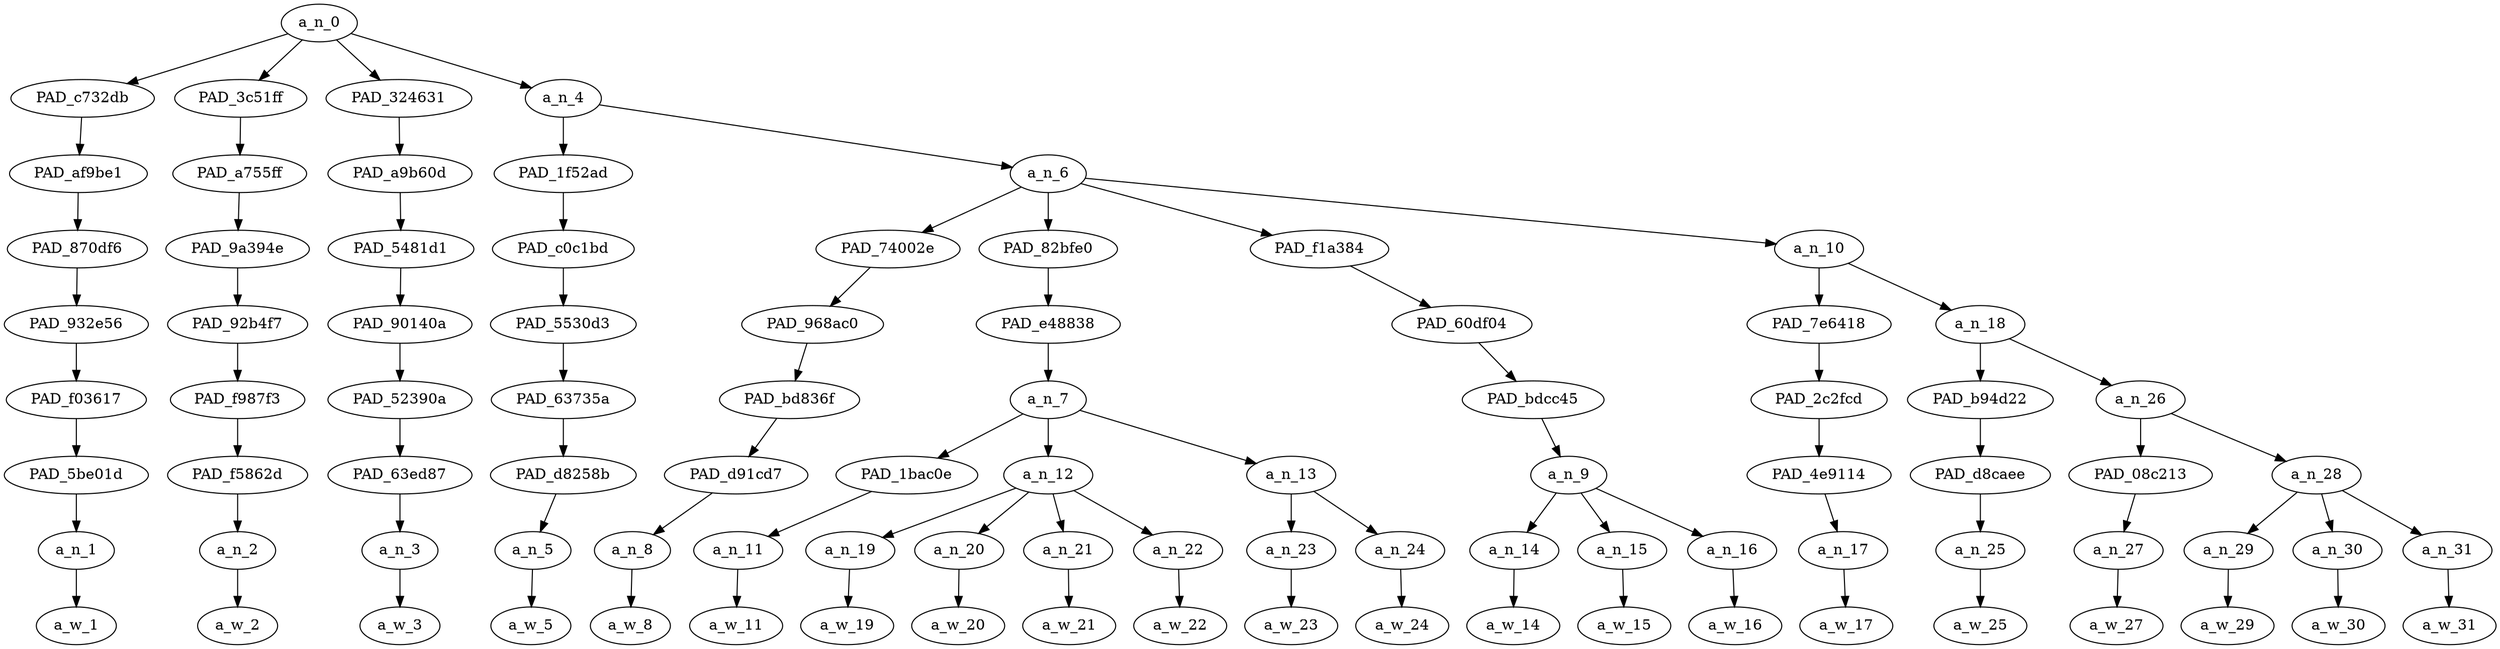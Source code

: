 strict digraph "" {
	a_n_0	[div_dir=1,
		index=0,
		level=8,
		pos="2.583333333333333,8!",
		text_span="[0, 1, 2, 3, 4, 5, 6, 7, 8, 9, 10, 11, 12, 13, 14, 15, 16, 17, 18, 19, 20]",
		value=1.00000002];
	PAD_c732db	[div_dir=-1,
		index=0,
		level=7,
		pos="0.0,7!",
		text_span="[0]",
		value=0.03582437];
	a_n_0 -> PAD_c732db;
	PAD_3c51ff	[div_dir=1,
		index=1,
		level=7,
		pos="1.0,7!",
		text_span="[1]",
		value=0.03302552];
	a_n_0 -> PAD_3c51ff;
	PAD_324631	[div_dir=1,
		index=2,
		level=7,
		pos="2.0,7!",
		text_span="[2]",
		value=0.02974717];
	a_n_0 -> PAD_324631;
	a_n_4	[div_dir=1,
		index=3,
		level=7,
		pos="7.333333333333333,7!",
		text_span="[3, 4, 5, 6, 7, 8, 9, 10, 11, 12, 13, 14, 15, 16, 17, 18, 19, 20]",
		value=0.90129013];
	a_n_0 -> a_n_4;
	PAD_af9be1	[div_dir=-1,
		index=0,
		level=6,
		pos="0.0,6!",
		text_span="[0]",
		value=0.03582437];
	PAD_c732db -> PAD_af9be1;
	PAD_870df6	[div_dir=-1,
		index=0,
		level=5,
		pos="0.0,5!",
		text_span="[0]",
		value=0.03582437];
	PAD_af9be1 -> PAD_870df6;
	PAD_932e56	[div_dir=-1,
		index=0,
		level=4,
		pos="0.0,4!",
		text_span="[0]",
		value=0.03582437];
	PAD_870df6 -> PAD_932e56;
	PAD_f03617	[div_dir=-1,
		index=0,
		level=3,
		pos="0.0,3!",
		text_span="[0]",
		value=0.03582437];
	PAD_932e56 -> PAD_f03617;
	PAD_5be01d	[div_dir=-1,
		index=0,
		level=2,
		pos="0.0,2!",
		text_span="[0]",
		value=0.03582437];
	PAD_f03617 -> PAD_5be01d;
	a_n_1	[div_dir=-1,
		index=0,
		level=1,
		pos="0.0,1!",
		text_span="[0]",
		value=0.03582437];
	PAD_5be01d -> a_n_1;
	a_w_1	[div_dir=0,
		index=0,
		level=0,
		pos="0,0!",
		text_span="[0]",
		value=also];
	a_n_1 -> a_w_1;
	PAD_a755ff	[div_dir=1,
		index=1,
		level=6,
		pos="1.0,6!",
		text_span="[1]",
		value=0.03302552];
	PAD_3c51ff -> PAD_a755ff;
	PAD_9a394e	[div_dir=1,
		index=1,
		level=5,
		pos="1.0,5!",
		text_span="[1]",
		value=0.03302552];
	PAD_a755ff -> PAD_9a394e;
	PAD_92b4f7	[div_dir=1,
		index=1,
		level=4,
		pos="1.0,4!",
		text_span="[1]",
		value=0.03302552];
	PAD_9a394e -> PAD_92b4f7;
	PAD_f987f3	[div_dir=1,
		index=1,
		level=3,
		pos="1.0,3!",
		text_span="[1]",
		value=0.03302552];
	PAD_92b4f7 -> PAD_f987f3;
	PAD_f5862d	[div_dir=1,
		index=1,
		level=2,
		pos="1.0,2!",
		text_span="[1]",
		value=0.03302552];
	PAD_f987f3 -> PAD_f5862d;
	a_n_2	[div_dir=1,
		index=1,
		level=1,
		pos="1.0,1!",
		text_span="[1]",
		value=0.03302552];
	PAD_f5862d -> a_n_2;
	a_w_2	[div_dir=0,
		index=1,
		level=0,
		pos="1,0!",
		text_span="[1]",
		value=yes];
	a_n_2 -> a_w_2;
	PAD_a9b60d	[div_dir=1,
		index=2,
		level=6,
		pos="2.0,6!",
		text_span="[2]",
		value=0.02974717];
	PAD_324631 -> PAD_a9b60d;
	PAD_5481d1	[div_dir=1,
		index=2,
		level=5,
		pos="2.0,5!",
		text_span="[2]",
		value=0.02974717];
	PAD_a9b60d -> PAD_5481d1;
	PAD_90140a	[div_dir=1,
		index=2,
		level=4,
		pos="2.0,4!",
		text_span="[2]",
		value=0.02974717];
	PAD_5481d1 -> PAD_90140a;
	PAD_52390a	[div_dir=1,
		index=2,
		level=3,
		pos="2.0,3!",
		text_span="[2]",
		value=0.02974717];
	PAD_90140a -> PAD_52390a;
	PAD_63ed87	[div_dir=1,
		index=2,
		level=2,
		pos="2.0,2!",
		text_span="[2]",
		value=0.02974717];
	PAD_52390a -> PAD_63ed87;
	a_n_3	[div_dir=1,
		index=2,
		level=1,
		pos="2.0,1!",
		text_span="[2]",
		value=0.02974717];
	PAD_63ed87 -> a_n_3;
	a_w_3	[div_dir=0,
		index=2,
		level=0,
		pos="2,0!",
		text_span="[2]",
		value=i];
	a_n_3 -> a_w_3;
	PAD_1f52ad	[div_dir=1,
		index=3,
		level=6,
		pos="3.0,6!",
		text_span="[3]",
		value=0.02826584];
	a_n_4 -> PAD_1f52ad;
	a_n_6	[div_dir=1,
		index=4,
		level=6,
		pos="11.666666666666666,6!",
		text_span="[4, 5, 6, 7, 8, 9, 10, 11, 12, 13, 14, 15, 16, 17, 18, 19, 20]",
		value=0.87293293];
	a_n_4 -> a_n_6;
	PAD_c0c1bd	[div_dir=1,
		index=3,
		level=5,
		pos="3.0,5!",
		text_span="[3]",
		value=0.02826584];
	PAD_1f52ad -> PAD_c0c1bd;
	PAD_5530d3	[div_dir=1,
		index=3,
		level=4,
		pos="3.0,4!",
		text_span="[3]",
		value=0.02826584];
	PAD_c0c1bd -> PAD_5530d3;
	PAD_63735a	[div_dir=1,
		index=3,
		level=3,
		pos="3.0,3!",
		text_span="[3]",
		value=0.02826584];
	PAD_5530d3 -> PAD_63735a;
	PAD_d8258b	[div_dir=1,
		index=3,
		level=2,
		pos="3.0,2!",
		text_span="[3]",
		value=0.02826584];
	PAD_63735a -> PAD_d8258b;
	a_n_5	[div_dir=1,
		index=3,
		level=1,
		pos="3.0,1!",
		text_span="[3]",
		value=0.02826584];
	PAD_d8258b -> a_n_5;
	a_w_5	[div_dir=0,
		index=3,
		level=0,
		pos="3,0!",
		text_span="[3]",
		value=did];
	a_n_5 -> a_w_5;
	PAD_74002e	[div_dir=1,
		index=5,
		level=5,
		pos="11.0,5!",
		text_span="[11]",
		value=0.02654224];
	a_n_6 -> PAD_74002e;
	PAD_82bfe0	[div_dir=1,
		index=4,
		level=5,
		pos="6.666666666666667,5!",
		text_span="[4, 5, 6, 7, 8, 9, 10]",
		value=0.49324323];
	a_n_6 -> PAD_82bfe0;
	PAD_f1a384	[div_dir=-1,
		index=6,
		level=5,
		pos="13.0,5!",
		text_span="[12, 13, 14]",
		value=0.10043063];
	a_n_6 -> PAD_f1a384;
	a_n_10	[div_dir=1,
		index=7,
		level=5,
		pos="16.0,5!",
		text_span="[15, 16, 17, 18, 19, 20]",
		value=0.25263815];
	a_n_6 -> a_n_10;
	PAD_968ac0	[div_dir=1,
		index=5,
		level=4,
		pos="11.0,4!",
		text_span="[11]",
		value=0.02654224];
	PAD_74002e -> PAD_968ac0;
	PAD_bd836f	[div_dir=1,
		index=5,
		level=3,
		pos="11.0,3!",
		text_span="[11]",
		value=0.02654224];
	PAD_968ac0 -> PAD_bd836f;
	PAD_d91cd7	[div_dir=1,
		index=7,
		level=2,
		pos="11.0,2!",
		text_span="[11]",
		value=0.02654224];
	PAD_bd836f -> PAD_d91cd7;
	a_n_8	[div_dir=1,
		index=11,
		level=1,
		pos="11.0,1!",
		text_span="[11]",
		value=0.02654224];
	PAD_d91cd7 -> a_n_8;
	a_w_8	[div_dir=0,
		index=11,
		level=0,
		pos="11,0!",
		text_span="[11]",
		value=and];
	a_n_8 -> a_w_8;
	PAD_e48838	[div_dir=1,
		index=4,
		level=4,
		pos="6.666666666666667,4!",
		text_span="[4, 5, 6, 7, 8, 9, 10]",
		value=0.49324323];
	PAD_82bfe0 -> PAD_e48838;
	a_n_7	[div_dir=1,
		index=4,
		level=3,
		pos="6.666666666666667,3!",
		text_span="[4, 5, 6, 7, 8, 9, 10]",
		value=0.49324323];
	PAD_e48838 -> a_n_7;
	PAD_1bac0e	[div_dir=1,
		index=4,
		level=2,
		pos="4.0,2!",
		text_span="[4]",
		value=0.03209686];
	a_n_7 -> PAD_1bac0e;
	a_n_12	[div_dir=-1,
		index=5,
		level=2,
		pos="6.5,2!",
		text_span="[5, 6, 7, 8]",
		value=0.40030563];
	a_n_7 -> a_n_12;
	a_n_13	[div_dir=1,
		index=6,
		level=2,
		pos="9.5,2!",
		text_span="[9, 10]",
		value=0.06083310];
	a_n_7 -> a_n_13;
	a_n_11	[div_dir=1,
		index=4,
		level=1,
		pos="4.0,1!",
		text_span="[4]",
		value=0.03209686];
	PAD_1bac0e -> a_n_11;
	a_w_11	[div_dir=0,
		index=4,
		level=0,
		pos="4,0!",
		text_span="[4]",
		value=bring];
	a_n_11 -> a_w_11;
	a_n_19	[div_dir=1,
		index=5,
		level=1,
		pos="5.0,1!",
		text_span="[5]",
		value=0.02677844];
	a_n_12 -> a_n_19;
	a_n_20	[div_dir=1,
		index=6,
		level=1,
		pos="6.0,1!",
		text_span="[6]",
		value=0.03963546];
	a_n_12 -> a_n_20;
	a_n_21	[div_dir=-1,
		index=7,
		level=1,
		pos="7.0,1!",
		text_span="[7]",
		value=0.05992178];
	a_n_12 -> a_n_21;
	a_n_22	[div_dir=-1,
		index=8,
		level=1,
		pos="8.0,1!",
		text_span="[8]",
		value=0.27388606];
	a_n_12 -> a_n_22;
	a_w_19	[div_dir=0,
		index=5,
		level=0,
		pos="5,0!",
		text_span="[5]",
		value=a];
	a_n_19 -> a_w_19;
	a_w_20	[div_dir=0,
		index=6,
		level=0,
		pos="6,0!",
		text_span="[6]",
		value=whole];
	a_n_20 -> a_w_20;
	a_w_21	[div_dir=0,
		index=7,
		level=0,
		pos="7,0!",
		text_span="[7]",
		value=ass];
	a_n_21 -> a_w_21;
	a_w_22	[div_dir=0,
		index=8,
		level=0,
		pos="8,0!",
		text_span="[8]",
		value=avacado];
	a_n_22 -> a_w_22;
	a_n_23	[div_dir=1,
		index=9,
		level=1,
		pos="9.0,1!",
		text_span="[9]",
		value=0.02636868];
	a_n_13 -> a_n_23;
	a_n_24	[div_dir=1,
		index=10,
		level=1,
		pos="10.0,1!",
		text_span="[10]",
		value=0.03435688];
	a_n_13 -> a_n_24;
	a_w_23	[div_dir=0,
		index=9,
		level=0,
		pos="9,0!",
		text_span="[9]",
		value=to];
	a_n_23 -> a_w_23;
	a_w_24	[div_dir=0,
		index=10,
		level=0,
		pos="10,0!",
		text_span="[10]",
		value=work];
	a_n_24 -> a_w_24;
	PAD_60df04	[div_dir=-1,
		index=6,
		level=4,
		pos="13.0,4!",
		text_span="[12, 13, 14]",
		value=0.10043063];
	PAD_f1a384 -> PAD_60df04;
	PAD_bdcc45	[div_dir=-1,
		index=6,
		level=3,
		pos="13.0,3!",
		text_span="[12, 13, 14]",
		value=0.10043063];
	PAD_60df04 -> PAD_bdcc45;
	a_n_9	[div_dir=-1,
		index=8,
		level=2,
		pos="13.0,2!",
		text_span="[12, 13, 14]",
		value=0.10043063];
	PAD_bdcc45 -> a_n_9;
	a_n_14	[div_dir=-1,
		index=12,
		level=1,
		pos="12.0,1!",
		text_span="[12]",
		value=0.05304394];
	a_n_9 -> a_n_14;
	a_n_15	[div_dir=1,
		index=13,
		level=1,
		pos="13.0,1!",
		text_span="[13]",
		value=0.02533601];
	a_n_9 -> a_n_15;
	a_n_16	[div_dir=1,
		index=14,
		level=1,
		pos="14.0,1!",
		text_span="[14]",
		value=0.02202871];
	a_n_9 -> a_n_16;
	a_w_14	[div_dir=0,
		index=12,
		level=0,
		pos="12,0!",
		text_span="[12]",
		value=sliced];
	a_n_14 -> a_w_14;
	a_w_15	[div_dir=0,
		index=13,
		level=0,
		pos="13,0!",
		text_span="[13]",
		value=it];
	a_n_15 -> a_w_15;
	a_w_16	[div_dir=0,
		index=14,
		level=0,
		pos="14,0!",
		text_span="[14]",
		value=up];
	a_n_16 -> a_w_16;
	PAD_7e6418	[div_dir=1,
		index=7,
		level=4,
		pos="15.0,4!",
		text_span="[15]",
		value=0.02264225];
	a_n_10 -> PAD_7e6418;
	a_n_18	[div_dir=1,
		index=8,
		level=4,
		pos="17.0,4!",
		text_span="[16, 17, 18, 19, 20]",
		value=0.22991933];
	a_n_10 -> a_n_18;
	PAD_2c2fcd	[div_dir=1,
		index=7,
		level=3,
		pos="15.0,3!",
		text_span="[15]",
		value=0.02264225];
	PAD_7e6418 -> PAD_2c2fcd;
	PAD_4e9114	[div_dir=1,
		index=9,
		level=2,
		pos="15.0,2!",
		text_span="[15]",
		value=0.02264225];
	PAD_2c2fcd -> PAD_4e9114;
	a_n_17	[div_dir=1,
		index=15,
		level=1,
		pos="15.0,1!",
		text_span="[15]",
		value=0.02264225];
	PAD_4e9114 -> a_n_17;
	a_w_17	[div_dir=0,
		index=15,
		level=0,
		pos="15,0!",
		text_span="[15]",
		value=because];
	a_n_17 -> a_w_17;
	PAD_b94d22	[div_dir=1,
		index=8,
		level=3,
		pos="16.0,3!",
		text_span="[16]",
		value=0.02024679];
	a_n_18 -> PAD_b94d22;
	a_n_26	[div_dir=1,
		index=9,
		level=3,
		pos="18.0,3!",
		text_span="[17, 18, 19, 20]",
		value=0.20959238];
	a_n_18 -> a_n_26;
	PAD_d8caee	[div_dir=1,
		index=10,
		level=2,
		pos="16.0,2!",
		text_span="[16]",
		value=0.02024679];
	PAD_b94d22 -> PAD_d8caee;
	a_n_25	[div_dir=1,
		index=16,
		level=1,
		pos="16.0,1!",
		text_span="[16]",
		value=0.02024679];
	PAD_d8caee -> a_n_25;
	a_w_25	[div_dir=0,
		index=16,
		level=0,
		pos="16,0!",
		text_span="[16]",
		value=i1];
	a_n_25 -> a_w_25;
	PAD_08c213	[div_dir=1,
		index=11,
		level=2,
		pos="17.0,2!",
		text_span="[17]",
		value=0.02333281];
	a_n_26 -> PAD_08c213;
	a_n_28	[div_dir=1,
		index=12,
		level=2,
		pos="19.0,2!",
		text_span="[18, 19, 20]",
		value=0.18620631];
	a_n_26 -> a_n_28;
	a_n_27	[div_dir=1,
		index=17,
		level=1,
		pos="17.0,1!",
		text_span="[17]",
		value=0.02333281];
	PAD_08c213 -> a_n_27;
	a_w_27	[div_dir=0,
		index=17,
		level=0,
		pos="17,0!",
		text_span="[17]",
		value=am];
	a_n_27 -> a_w_27;
	a_n_29	[div_dir=1,
		index=18,
		level=1,
		pos="18.0,1!",
		text_span="[18]",
		value=0.02329436];
	a_n_28 -> a_n_29;
	a_n_30	[div_dir=1,
		index=19,
		level=1,
		pos="19.0,1!",
		text_span="[19]",
		value=0.11349911];
	a_n_28 -> a_n_30;
	a_n_31	[div_dir=-1,
		index=20,
		level=1,
		pos="20.0,1!",
		text_span="[20]",
		value=0.04936483];
	a_n_28 -> a_n_31;
	a_w_29	[div_dir=0,
		index=18,
		level=0,
		pos="18,0!",
		text_span="[18]",
		value=a1];
	a_n_29 -> a_w_29;
	a_w_30	[div_dir=0,
		index=19,
		level=0,
		pos="19,0!",
		text_span="[19]",
		value=decadent];
	a_n_30 -> a_w_30;
	a_w_31	[div_dir=0,
		index=20,
		level=0,
		pos="20,0!",
		text_span="[20]",
		value=bitch];
	a_n_31 -> a_w_31;
}
